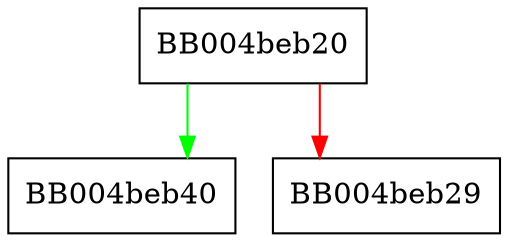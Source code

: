 digraph ossl_quic_stream_map_is_local_allowed_by_stream_limit {
  node [shape="box"];
  graph [splines=ortho];
  BB004beb20 -> BB004beb40 [color="green"];
  BB004beb20 -> BB004beb29 [color="red"];
}